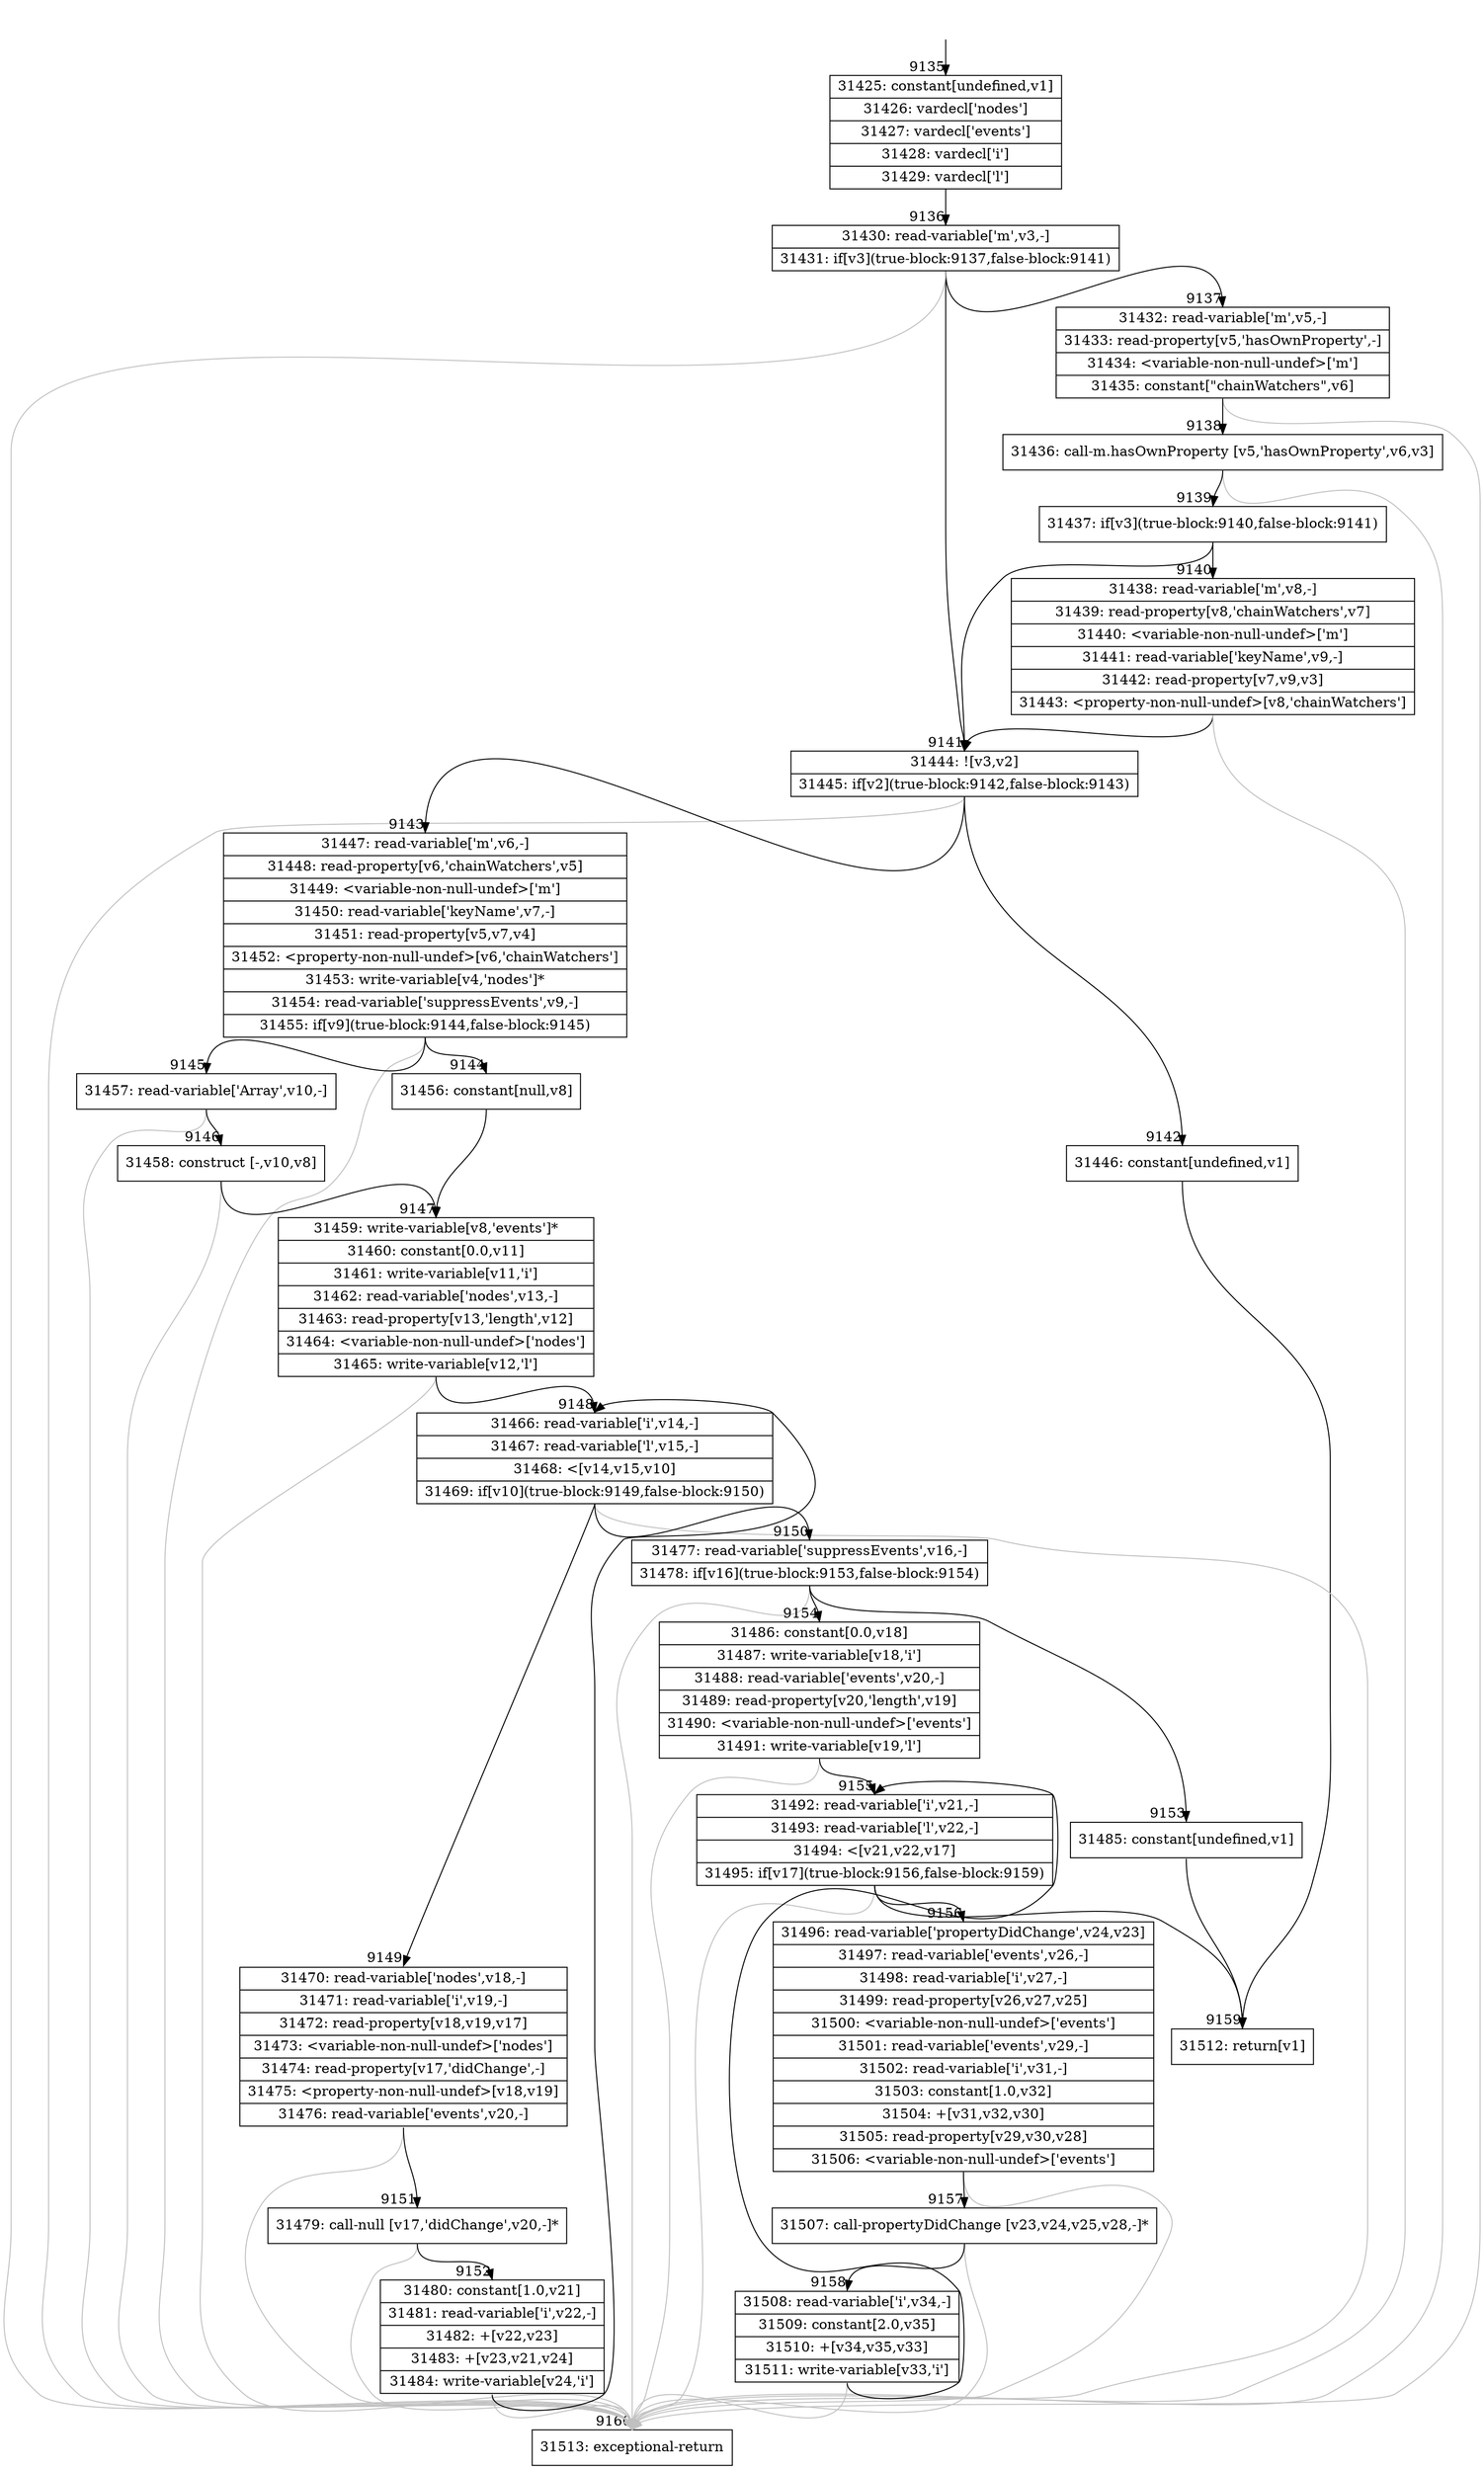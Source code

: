 digraph {
rankdir="TD"
BB_entry774[shape=none,label=""];
BB_entry774 -> BB9135 [tailport=s, headport=n, headlabel="    9135"]
BB9135 [shape=record label="{31425: constant[undefined,v1]|31426: vardecl['nodes']|31427: vardecl['events']|31428: vardecl['i']|31429: vardecl['l']}" ] 
BB9135 -> BB9136 [tailport=s, headport=n, headlabel="      9136"]
BB9136 [shape=record label="{31430: read-variable['m',v3,-]|31431: if[v3](true-block:9137,false-block:9141)}" ] 
BB9136 -> BB9141 [tailport=s, headport=n, headlabel="      9141"]
BB9136 -> BB9137 [tailport=s, headport=n, headlabel="      9137"]
BB9136 -> BB9160 [tailport=s, headport=n, color=gray, headlabel="      9160"]
BB9137 [shape=record label="{31432: read-variable['m',v5,-]|31433: read-property[v5,'hasOwnProperty',-]|31434: \<variable-non-null-undef\>['m']|31435: constant[\"chainWatchers\",v6]}" ] 
BB9137 -> BB9138 [tailport=s, headport=n, headlabel="      9138"]
BB9137 -> BB9160 [tailport=s, headport=n, color=gray]
BB9138 [shape=record label="{31436: call-m.hasOwnProperty [v5,'hasOwnProperty',v6,v3]}" ] 
BB9138 -> BB9139 [tailport=s, headport=n, headlabel="      9139"]
BB9138 -> BB9160 [tailport=s, headport=n, color=gray]
BB9139 [shape=record label="{31437: if[v3](true-block:9140,false-block:9141)}" ] 
BB9139 -> BB9141 [tailport=s, headport=n]
BB9139 -> BB9140 [tailport=s, headport=n, headlabel="      9140"]
BB9140 [shape=record label="{31438: read-variable['m',v8,-]|31439: read-property[v8,'chainWatchers',v7]|31440: \<variable-non-null-undef\>['m']|31441: read-variable['keyName',v9,-]|31442: read-property[v7,v9,v3]|31443: \<property-non-null-undef\>[v8,'chainWatchers']}" ] 
BB9140 -> BB9141 [tailport=s, headport=n]
BB9140 -> BB9160 [tailport=s, headport=n, color=gray]
BB9141 [shape=record label="{31444: ![v3,v2]|31445: if[v2](true-block:9142,false-block:9143)}" ] 
BB9141 -> BB9142 [tailport=s, headport=n, headlabel="      9142"]
BB9141 -> BB9143 [tailport=s, headport=n, headlabel="      9143"]
BB9141 -> BB9160 [tailport=s, headport=n, color=gray]
BB9142 [shape=record label="{31446: constant[undefined,v1]}" ] 
BB9142 -> BB9159 [tailport=s, headport=n, headlabel="      9159"]
BB9143 [shape=record label="{31447: read-variable['m',v6,-]|31448: read-property[v6,'chainWatchers',v5]|31449: \<variable-non-null-undef\>['m']|31450: read-variable['keyName',v7,-]|31451: read-property[v5,v7,v4]|31452: \<property-non-null-undef\>[v6,'chainWatchers']|31453: write-variable[v4,'nodes']*|31454: read-variable['suppressEvents',v9,-]|31455: if[v9](true-block:9144,false-block:9145)}" ] 
BB9143 -> BB9144 [tailport=s, headport=n, headlabel="      9144"]
BB9143 -> BB9145 [tailport=s, headport=n, headlabel="      9145"]
BB9143 -> BB9160 [tailport=s, headport=n, color=gray]
BB9144 [shape=record label="{31456: constant[null,v8]}" ] 
BB9144 -> BB9147 [tailport=s, headport=n, headlabel="      9147"]
BB9145 [shape=record label="{31457: read-variable['Array',v10,-]}" ] 
BB9145 -> BB9146 [tailport=s, headport=n, headlabel="      9146"]
BB9145 -> BB9160 [tailport=s, headport=n, color=gray]
BB9146 [shape=record label="{31458: construct [-,v10,v8]}" ] 
BB9146 -> BB9147 [tailport=s, headport=n]
BB9146 -> BB9160 [tailport=s, headport=n, color=gray]
BB9147 [shape=record label="{31459: write-variable[v8,'events']*|31460: constant[0.0,v11]|31461: write-variable[v11,'i']|31462: read-variable['nodes',v13,-]|31463: read-property[v13,'length',v12]|31464: \<variable-non-null-undef\>['nodes']|31465: write-variable[v12,'l']}" ] 
BB9147 -> BB9148 [tailport=s, headport=n, headlabel="      9148"]
BB9147 -> BB9160 [tailport=s, headport=n, color=gray]
BB9148 [shape=record label="{31466: read-variable['i',v14,-]|31467: read-variable['l',v15,-]|31468: \<[v14,v15,v10]|31469: if[v10](true-block:9149,false-block:9150)}" ] 
BB9148 -> BB9149 [tailport=s, headport=n, headlabel="      9149"]
BB9148 -> BB9150 [tailport=s, headport=n, headlabel="      9150"]
BB9148 -> BB9160 [tailport=s, headport=n, color=gray]
BB9149 [shape=record label="{31470: read-variable['nodes',v18,-]|31471: read-variable['i',v19,-]|31472: read-property[v18,v19,v17]|31473: \<variable-non-null-undef\>['nodes']|31474: read-property[v17,'didChange',-]|31475: \<property-non-null-undef\>[v18,v19]|31476: read-variable['events',v20,-]}" ] 
BB9149 -> BB9151 [tailport=s, headport=n, headlabel="      9151"]
BB9149 -> BB9160 [tailport=s, headport=n, color=gray]
BB9150 [shape=record label="{31477: read-variable['suppressEvents',v16,-]|31478: if[v16](true-block:9153,false-block:9154)}" ] 
BB9150 -> BB9153 [tailport=s, headport=n, headlabel="      9153"]
BB9150 -> BB9154 [tailport=s, headport=n, headlabel="      9154"]
BB9150 -> BB9160 [tailport=s, headport=n, color=gray]
BB9151 [shape=record label="{31479: call-null [v17,'didChange',v20,-]*}" ] 
BB9151 -> BB9152 [tailport=s, headport=n, headlabel="      9152"]
BB9151 -> BB9160 [tailport=s, headport=n, color=gray]
BB9152 [shape=record label="{31480: constant[1.0,v21]|31481: read-variable['i',v22,-]|31482: +[v22,v23]|31483: +[v23,v21,v24]|31484: write-variable[v24,'i']}" ] 
BB9152 -> BB9148 [tailport=s, headport=n]
BB9152 -> BB9160 [tailport=s, headport=n, color=gray]
BB9153 [shape=record label="{31485: constant[undefined,v1]}" ] 
BB9153 -> BB9159 [tailport=s, headport=n]
BB9154 [shape=record label="{31486: constant[0.0,v18]|31487: write-variable[v18,'i']|31488: read-variable['events',v20,-]|31489: read-property[v20,'length',v19]|31490: \<variable-non-null-undef\>['events']|31491: write-variable[v19,'l']}" ] 
BB9154 -> BB9155 [tailport=s, headport=n, headlabel="      9155"]
BB9154 -> BB9160 [tailport=s, headport=n, color=gray]
BB9155 [shape=record label="{31492: read-variable['i',v21,-]|31493: read-variable['l',v22,-]|31494: \<[v21,v22,v17]|31495: if[v17](true-block:9156,false-block:9159)}" ] 
BB9155 -> BB9156 [tailport=s, headport=n, headlabel="      9156"]
BB9155 -> BB9159 [tailport=s, headport=n]
BB9155 -> BB9160 [tailport=s, headport=n, color=gray]
BB9156 [shape=record label="{31496: read-variable['propertyDidChange',v24,v23]|31497: read-variable['events',v26,-]|31498: read-variable['i',v27,-]|31499: read-property[v26,v27,v25]|31500: \<variable-non-null-undef\>['events']|31501: read-variable['events',v29,-]|31502: read-variable['i',v31,-]|31503: constant[1.0,v32]|31504: +[v31,v32,v30]|31505: read-property[v29,v30,v28]|31506: \<variable-non-null-undef\>['events']}" ] 
BB9156 -> BB9157 [tailport=s, headport=n, headlabel="      9157"]
BB9156 -> BB9160 [tailport=s, headport=n, color=gray]
BB9157 [shape=record label="{31507: call-propertyDidChange [v23,v24,v25,v28,-]*}" ] 
BB9157 -> BB9158 [tailport=s, headport=n, headlabel="      9158"]
BB9157 -> BB9160 [tailport=s, headport=n, color=gray]
BB9158 [shape=record label="{31508: read-variable['i',v34,-]|31509: constant[2.0,v35]|31510: +[v34,v35,v33]|31511: write-variable[v33,'i']}" ] 
BB9158 -> BB9155 [tailport=s, headport=n]
BB9158 -> BB9160 [tailport=s, headport=n, color=gray]
BB9159 [shape=record label="{31512: return[v1]}" ] 
BB9160 [shape=record label="{31513: exceptional-return}" ] 
//#$~ 16259
}
